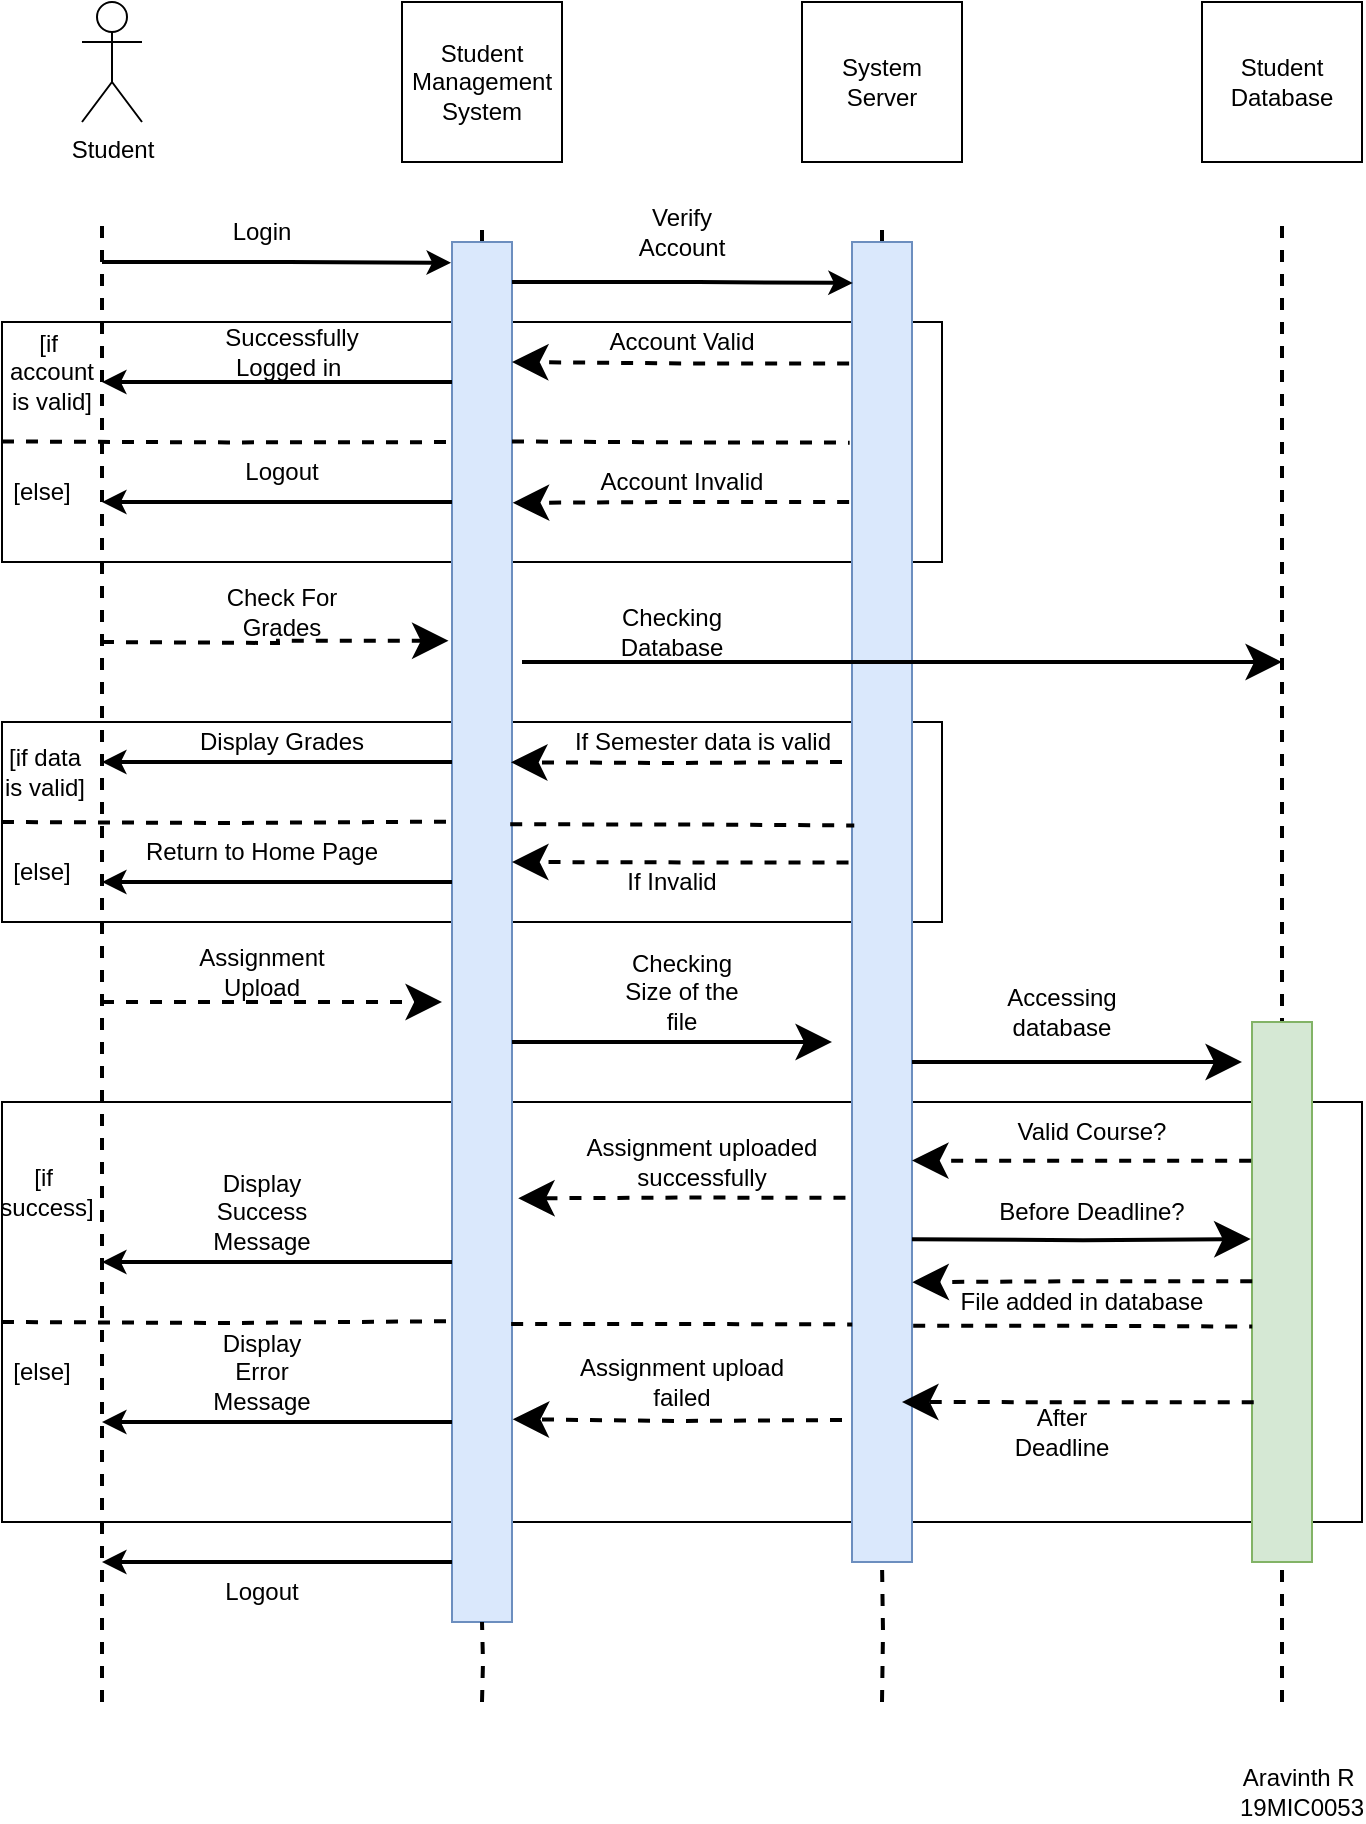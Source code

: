<mxfile version="15.9.1" type="device"><diagram id="PzwCyBsDnbdNdMXDSFGP" name="Page-1"><mxGraphModel dx="946" dy="645" grid="1" gridSize="10" guides="1" tooltips="1" connect="1" arrows="1" fold="1" page="1" pageScale="1" pageWidth="1169" pageHeight="827" math="0" shadow="0"><root><mxCell id="0"/><mxCell id="1" parent="0"/><mxCell id="CChGH7stbC5PtknIrCqe-1" value="Student" style="shape=umlActor;verticalLabelPosition=bottom;verticalAlign=top;html=1;outlineConnect=0;" parent="1" vertex="1"><mxGeometry x="270" y="10" width="30" height="60" as="geometry"/></mxCell><mxCell id="CChGH7stbC5PtknIrCqe-2" value="" style="whiteSpace=wrap;html=1;aspect=fixed;" parent="1" vertex="1"><mxGeometry x="430" y="10" width="80" height="80" as="geometry"/></mxCell><mxCell id="CChGH7stbC5PtknIrCqe-3" value="" style="whiteSpace=wrap;html=1;aspect=fixed;" parent="1" vertex="1"><mxGeometry x="630" y="10" width="80" height="80" as="geometry"/></mxCell><mxCell id="CChGH7stbC5PtknIrCqe-4" value="" style="whiteSpace=wrap;html=1;aspect=fixed;" parent="1" vertex="1"><mxGeometry x="830" y="10" width="80" height="80" as="geometry"/></mxCell><mxCell id="CChGH7stbC5PtknIrCqe-5" value="" style="rounded=0;whiteSpace=wrap;html=1;" parent="1" vertex="1"><mxGeometry x="230" y="170" width="470" height="120" as="geometry"/></mxCell><mxCell id="CChGH7stbC5PtknIrCqe-6" value="" style="rounded=0;whiteSpace=wrap;html=1;" parent="1" vertex="1"><mxGeometry x="230" y="370" width="470" height="100" as="geometry"/></mxCell><mxCell id="CChGH7stbC5PtknIrCqe-7" value="" style="rounded=0;whiteSpace=wrap;html=1;" parent="1" vertex="1"><mxGeometry x="230" y="560" width="680" height="210" as="geometry"/></mxCell><mxCell id="CChGH7stbC5PtknIrCqe-9" value="" style="endArrow=none;dashed=1;html=1;rounded=0;edgeStyle=orthogonalEdgeStyle;fontStyle=1;strokeWidth=2;" parent="1" edge="1"><mxGeometry width="50" height="50" relative="1" as="geometry"><mxPoint x="280" y="860" as="sourcePoint"/><mxPoint x="280" y="120" as="targetPoint"/></mxGeometry></mxCell><mxCell id="CChGH7stbC5PtknIrCqe-10" value="" style="endArrow=none;dashed=1;html=1;rounded=0;edgeStyle=orthogonalEdgeStyle;fontStyle=1;strokeWidth=2;startArrow=none;" parent="1" source="CChGH7stbC5PtknIrCqe-20" edge="1"><mxGeometry width="50" height="50" relative="1" as="geometry"><mxPoint x="469" y="800" as="sourcePoint"/><mxPoint x="469" y="120" as="targetPoint"/></mxGeometry></mxCell><mxCell id="CChGH7stbC5PtknIrCqe-11" value="" style="endArrow=none;dashed=1;html=1;rounded=0;edgeStyle=orthogonalEdgeStyle;fontStyle=1;strokeWidth=2;startArrow=none;" parent="1" source="CChGH7stbC5PtknIrCqe-23" edge="1"><mxGeometry width="50" height="50" relative="1" as="geometry"><mxPoint x="669" y="800" as="sourcePoint"/><mxPoint x="669" y="120" as="targetPoint"/></mxGeometry></mxCell><mxCell id="CChGH7stbC5PtknIrCqe-13" value="" style="endArrow=none;dashed=1;html=1;rounded=0;edgeStyle=orthogonalEdgeStyle;fontStyle=1;strokeWidth=2;" parent="1" edge="1"><mxGeometry width="50" height="50" relative="1" as="geometry"><mxPoint x="870" y="860" as="sourcePoint"/><mxPoint x="870" y="120" as="targetPoint"/></mxGeometry></mxCell><mxCell id="CChGH7stbC5PtknIrCqe-20" value="" style="html=1;points=[];perimeter=orthogonalPerimeter;fillColor=#dae8fc;strokeColor=#6c8ebf;" parent="1" vertex="1"><mxGeometry x="455" y="130" width="30" height="690" as="geometry"/></mxCell><mxCell id="CChGH7stbC5PtknIrCqe-22" value="" style="endArrow=none;dashed=1;html=1;rounded=0;edgeStyle=orthogonalEdgeStyle;fontStyle=1;strokeWidth=2;" parent="1" target="CChGH7stbC5PtknIrCqe-20" edge="1"><mxGeometry width="50" height="50" relative="1" as="geometry"><mxPoint x="470" y="860" as="sourcePoint"/><mxPoint x="469" y="120" as="targetPoint"/></mxGeometry></mxCell><mxCell id="CChGH7stbC5PtknIrCqe-23" value="" style="html=1;points=[];perimeter=orthogonalPerimeter;fillColor=#dae8fc;strokeColor=#6c8ebf;" parent="1" vertex="1"><mxGeometry x="655" y="130" width="30" height="660" as="geometry"/></mxCell><mxCell id="CChGH7stbC5PtknIrCqe-24" value="" style="endArrow=none;dashed=1;html=1;rounded=0;edgeStyle=orthogonalEdgeStyle;fontStyle=1;strokeWidth=2;" parent="1" target="CChGH7stbC5PtknIrCqe-23" edge="1"><mxGeometry width="50" height="50" relative="1" as="geometry"><mxPoint x="670" y="860" as="sourcePoint"/><mxPoint x="669.0" y="120" as="targetPoint"/></mxGeometry></mxCell><mxCell id="CChGH7stbC5PtknIrCqe-26" value="" style="html=1;points=[];perimeter=orthogonalPerimeter;fillColor=#d5e8d4;strokeColor=#82b366;" parent="1" vertex="1"><mxGeometry x="855" y="520" width="30" height="270" as="geometry"/></mxCell><mxCell id="CChGH7stbC5PtknIrCqe-27" value="Student Management System" style="text;html=1;strokeColor=none;fillColor=none;align=center;verticalAlign=middle;whiteSpace=wrap;rounded=0;" parent="1" vertex="1"><mxGeometry x="440" y="35" width="60" height="30" as="geometry"/></mxCell><mxCell id="CChGH7stbC5PtknIrCqe-28" value="System Server" style="text;html=1;strokeColor=none;fillColor=none;align=center;verticalAlign=middle;whiteSpace=wrap;rounded=0;" parent="1" vertex="1"><mxGeometry x="640" y="35" width="60" height="30" as="geometry"/></mxCell><mxCell id="CChGH7stbC5PtknIrCqe-29" value="Student Database" style="text;html=1;strokeColor=none;fillColor=none;align=center;verticalAlign=middle;whiteSpace=wrap;rounded=0;" parent="1" vertex="1"><mxGeometry x="840" y="35" width="60" height="30" as="geometry"/></mxCell><mxCell id="CChGH7stbC5PtknIrCqe-31" value="" style="endArrow=classic;html=1;rounded=0;strokeWidth=2;edgeStyle=orthogonalEdgeStyle;entryX=-0.016;entryY=0.015;entryDx=0;entryDy=0;entryPerimeter=0;" parent="1" target="CChGH7stbC5PtknIrCqe-20" edge="1"><mxGeometry width="50" height="50" relative="1" as="geometry"><mxPoint x="280" y="140" as="sourcePoint"/><mxPoint x="440" y="140" as="targetPoint"/><Array as="points"><mxPoint x="373" y="140"/></Array></mxGeometry></mxCell><mxCell id="CChGH7stbC5PtknIrCqe-32" value="" style="endArrow=classic;html=1;rounded=0;strokeWidth=2;edgeStyle=orthogonalEdgeStyle;entryX=0.013;entryY=0.031;entryDx=0;entryDy=0;entryPerimeter=0;" parent="1" target="CChGH7stbC5PtknIrCqe-23" edge="1"><mxGeometry width="50" height="50" relative="1" as="geometry"><mxPoint x="485" y="150" as="sourcePoint"/><mxPoint x="650" y="150" as="targetPoint"/><Array as="points"><mxPoint x="578" y="150"/></Array></mxGeometry></mxCell><mxCell id="CChGH7stbC5PtknIrCqe-33" value="Login" style="text;html=1;strokeColor=none;fillColor=none;align=center;verticalAlign=middle;whiteSpace=wrap;rounded=0;" parent="1" vertex="1"><mxGeometry x="330" y="110" width="60" height="30" as="geometry"/></mxCell><mxCell id="CChGH7stbC5PtknIrCqe-34" value="Verify Account" style="text;html=1;strokeColor=none;fillColor=none;align=center;verticalAlign=middle;whiteSpace=wrap;rounded=0;" parent="1" vertex="1"><mxGeometry x="540" y="110" width="60" height="30" as="geometry"/></mxCell><mxCell id="CChGH7stbC5PtknIrCqe-35" value="" style="endArrow=none;dashed=1;html=1;rounded=0;strokeWidth=2;edgeStyle=orthogonalEdgeStyle;entryX=-0.091;entryY=0.145;entryDx=0;entryDy=0;entryPerimeter=0;" parent="1" target="CChGH7stbC5PtknIrCqe-20" edge="1"><mxGeometry width="50" height="50" relative="1" as="geometry"><mxPoint x="230" y="229.71" as="sourcePoint"/><mxPoint x="300" y="229.71" as="targetPoint"/></mxGeometry></mxCell><mxCell id="CChGH7stbC5PtknIrCqe-39" value="" style="endArrow=none;dashed=1;html=1;rounded=0;strokeWidth=2;edgeStyle=orthogonalEdgeStyle;entryX=-0.039;entryY=0.152;entryDx=0;entryDy=0;entryPerimeter=0;" parent="1" target="CChGH7stbC5PtknIrCqe-23" edge="1"><mxGeometry width="50" height="50" relative="1" as="geometry"><mxPoint x="485" y="229.71" as="sourcePoint"/><mxPoint x="535" y="229.71" as="targetPoint"/></mxGeometry></mxCell><mxCell id="CChGH7stbC5PtknIrCqe-41" value="" style="endArrow=none;dashed=1;html=1;rounded=0;strokeWidth=2;edgeStyle=orthogonalEdgeStyle;entryX=-0.012;entryY=0.42;entryDx=0;entryDy=0;entryPerimeter=0;" parent="1" target="CChGH7stbC5PtknIrCqe-20" edge="1"><mxGeometry width="50" height="50" relative="1" as="geometry"><mxPoint x="230" y="420" as="sourcePoint"/><mxPoint x="340" y="420" as="targetPoint"/></mxGeometry></mxCell><mxCell id="CChGH7stbC5PtknIrCqe-42" value="" style="endArrow=none;dashed=1;html=1;rounded=0;strokeWidth=2;edgeStyle=orthogonalEdgeStyle;exitX=0.97;exitY=0.422;exitDx=0;exitDy=0;exitPerimeter=0;entryX=0.038;entryY=0.442;entryDx=0;entryDy=0;entryPerimeter=0;" parent="1" source="CChGH7stbC5PtknIrCqe-20" target="CChGH7stbC5PtknIrCqe-23" edge="1"><mxGeometry width="50" height="50" relative="1" as="geometry"><mxPoint x="540" y="460" as="sourcePoint"/><mxPoint x="590" y="410" as="targetPoint"/></mxGeometry></mxCell><mxCell id="CChGH7stbC5PtknIrCqe-44" value="" style="endArrow=none;dashed=1;html=1;rounded=0;strokeWidth=2;edgeStyle=orthogonalEdgeStyle;entryX=-0.017;entryY=0.782;entryDx=0;entryDy=0;entryPerimeter=0;" parent="1" target="CChGH7stbC5PtknIrCqe-20" edge="1"><mxGeometry width="50" height="50" relative="1" as="geometry"><mxPoint x="230" y="670" as="sourcePoint"/><mxPoint x="320" y="670" as="targetPoint"/></mxGeometry></mxCell><mxCell id="CChGH7stbC5PtknIrCqe-45" value="" style="endArrow=none;dashed=1;html=1;rounded=0;strokeWidth=2;edgeStyle=orthogonalEdgeStyle;entryX=0.004;entryY=0.82;entryDx=0;entryDy=0;entryPerimeter=0;exitX=0.986;exitY=0.784;exitDx=0;exitDy=0;exitPerimeter=0;" parent="1" source="CChGH7stbC5PtknIrCqe-20" target="CChGH7stbC5PtknIrCqe-23" edge="1"><mxGeometry width="50" height="50" relative="1" as="geometry"><mxPoint x="540" y="690" as="sourcePoint"/><mxPoint x="590" y="640" as="targetPoint"/></mxGeometry></mxCell><mxCell id="CChGH7stbC5PtknIrCqe-46" value="" style="endArrow=none;dashed=1;html=1;rounded=0;strokeWidth=2;edgeStyle=orthogonalEdgeStyle;entryX=0.004;entryY=0.564;entryDx=0;entryDy=0;entryPerimeter=0;exitX=1.02;exitY=0.821;exitDx=0;exitDy=0;exitPerimeter=0;" parent="1" source="CChGH7stbC5PtknIrCqe-23" target="CChGH7stbC5PtknIrCqe-26" edge="1"><mxGeometry width="50" height="50" relative="1" as="geometry"><mxPoint x="690" y="670" as="sourcePoint"/><mxPoint x="810" y="640" as="targetPoint"/></mxGeometry></mxCell><mxCell id="CChGH7stbC5PtknIrCqe-47" value="" style="endArrow=classic;html=1;rounded=0;strokeWidth=2;edgeStyle=orthogonalEdgeStyle;" parent="1" edge="1"><mxGeometry width="50" height="50" relative="1" as="geometry"><mxPoint x="455" y="200" as="sourcePoint"/><mxPoint x="280" y="200" as="targetPoint"/></mxGeometry></mxCell><mxCell id="CChGH7stbC5PtknIrCqe-48" value="" style="endArrow=classic;html=1;rounded=0;strokeWidth=2;edgeStyle=orthogonalEdgeStyle;" parent="1" edge="1"><mxGeometry width="50" height="50" relative="1" as="geometry"><mxPoint x="455" y="260" as="sourcePoint"/><mxPoint x="280" y="260" as="targetPoint"/></mxGeometry></mxCell><mxCell id="CChGH7stbC5PtknIrCqe-49" value="" style="endArrow=classic;html=1;rounded=0;strokeWidth=2;edgeStyle=orthogonalEdgeStyle;" parent="1" edge="1"><mxGeometry width="50" height="50" relative="1" as="geometry"><mxPoint x="455" y="390" as="sourcePoint"/><mxPoint x="280" y="390" as="targetPoint"/></mxGeometry></mxCell><mxCell id="CChGH7stbC5PtknIrCqe-50" value="" style="endArrow=classic;html=1;rounded=0;strokeWidth=2;edgeStyle=orthogonalEdgeStyle;" parent="1" edge="1"><mxGeometry width="50" height="50" relative="1" as="geometry"><mxPoint x="455" y="450" as="sourcePoint"/><mxPoint x="280" y="450" as="targetPoint"/></mxGeometry></mxCell><mxCell id="CChGH7stbC5PtknIrCqe-51" value="" style="endArrow=classic;html=1;rounded=0;strokeWidth=2;edgeStyle=orthogonalEdgeStyle;" parent="1" edge="1"><mxGeometry width="50" height="50" relative="1" as="geometry"><mxPoint x="455" y="640" as="sourcePoint"/><mxPoint x="280" y="640" as="targetPoint"/></mxGeometry></mxCell><mxCell id="CChGH7stbC5PtknIrCqe-52" value="" style="endArrow=classic;dashed=1;endFill=1;endSize=12;html=1;rounded=0;strokeWidth=2;edgeStyle=orthogonalEdgeStyle;exitX=-0.048;exitY=0.092;exitDx=0;exitDy=0;exitPerimeter=0;" parent="1" source="CChGH7stbC5PtknIrCqe-23" edge="1"><mxGeometry width="160" relative="1" as="geometry"><mxPoint x="565" y="190" as="sourcePoint"/><mxPoint x="485" y="190" as="targetPoint"/></mxGeometry></mxCell><mxCell id="CChGH7stbC5PtknIrCqe-54" value="" style="endArrow=classic;dashed=1;endFill=1;endSize=12;html=1;rounded=0;strokeWidth=2;edgeStyle=orthogonalEdgeStyle;exitX=-0.048;exitY=0.197;exitDx=0;exitDy=0;exitPerimeter=0;entryX=1.012;entryY=0.189;entryDx=0;entryDy=0;entryPerimeter=0;" parent="1" source="CChGH7stbC5PtknIrCqe-23" target="CChGH7stbC5PtknIrCqe-20" edge="1"><mxGeometry width="160" relative="1" as="geometry"><mxPoint x="663.56" y="200.72" as="sourcePoint"/><mxPoint x="495" y="200" as="targetPoint"/></mxGeometry></mxCell><mxCell id="CChGH7stbC5PtknIrCqe-55" value="" style="endArrow=classic;dashed=1;endFill=1;endSize=12;html=1;rounded=0;strokeWidth=2;edgeStyle=orthogonalEdgeStyle;entryX=1.103;entryY=0.693;entryDx=0;entryDy=0;entryPerimeter=0;exitX=-0.109;exitY=0.724;exitDx=0;exitDy=0;exitPerimeter=0;" parent="1" source="CChGH7stbC5PtknIrCqe-23" target="CChGH7stbC5PtknIrCqe-20" edge="1"><mxGeometry width="160" relative="1" as="geometry"><mxPoint x="570" y="570" as="sourcePoint"/><mxPoint x="650" y="620" as="targetPoint"/></mxGeometry></mxCell><mxCell id="CChGH7stbC5PtknIrCqe-58" value="" style="endArrow=classic;dashed=1;endFill=1;endSize=12;html=1;rounded=0;strokeWidth=2;edgeStyle=orthogonalEdgeStyle;entryX=0.983;entryY=0.377;entryDx=0;entryDy=0;entryPerimeter=0;" parent="1" target="CChGH7stbC5PtknIrCqe-20" edge="1"><mxGeometry width="160" relative="1" as="geometry"><mxPoint x="650" y="390" as="sourcePoint"/><mxPoint x="860" y="510" as="targetPoint"/></mxGeometry></mxCell><mxCell id="CChGH7stbC5PtknIrCqe-59" value="" style="endArrow=classic;dashed=1;endFill=1;endSize=12;html=1;rounded=0;strokeWidth=2;edgeStyle=orthogonalEdgeStyle;exitX=-0.058;exitY=0.47;exitDx=0;exitDy=0;exitPerimeter=0;" parent="1" source="CChGH7stbC5PtknIrCqe-23" edge="1"><mxGeometry width="160" relative="1" as="geometry"><mxPoint x="595" y="440" as="sourcePoint"/><mxPoint x="485" y="440" as="targetPoint"/></mxGeometry></mxCell><mxCell id="CChGH7stbC5PtknIrCqe-60" value="Successfully Logged in&amp;nbsp;" style="text;html=1;strokeColor=none;fillColor=none;align=center;verticalAlign=middle;whiteSpace=wrap;rounded=0;" parent="1" vertex="1"><mxGeometry x="330" y="170" width="90" height="30" as="geometry"/></mxCell><mxCell id="CChGH7stbC5PtknIrCqe-61" value="Logout" style="text;html=1;strokeColor=none;fillColor=none;align=center;verticalAlign=middle;whiteSpace=wrap;rounded=0;" parent="1" vertex="1"><mxGeometry x="310" y="230" width="120" height="30" as="geometry"/></mxCell><mxCell id="CChGH7stbC5PtknIrCqe-62" value="[if&amp;nbsp; account is valid]" style="text;html=1;strokeColor=none;fillColor=none;align=center;verticalAlign=middle;whiteSpace=wrap;rounded=0;" parent="1" vertex="1"><mxGeometry x="235" y="180" width="40" height="30" as="geometry"/></mxCell><mxCell id="CChGH7stbC5PtknIrCqe-63" value="[else]" style="text;html=1;strokeColor=none;fillColor=none;align=center;verticalAlign=middle;whiteSpace=wrap;rounded=0;" parent="1" vertex="1"><mxGeometry x="235" y="240" width="30" height="30" as="geometry"/></mxCell><mxCell id="CChGH7stbC5PtknIrCqe-64" value="Display Grades" style="text;html=1;strokeColor=none;fillColor=none;align=center;verticalAlign=middle;whiteSpace=wrap;rounded=0;" parent="1" vertex="1"><mxGeometry x="310" y="370" width="120" height="20" as="geometry"/></mxCell><mxCell id="CChGH7stbC5PtknIrCqe-65" value="Return to Home Page" style="text;html=1;strokeColor=none;fillColor=none;align=center;verticalAlign=middle;whiteSpace=wrap;rounded=0;" parent="1" vertex="1"><mxGeometry x="300" y="420" width="120" height="30" as="geometry"/></mxCell><mxCell id="CChGH7stbC5PtknIrCqe-66" value="" style="endArrow=classic;html=1;rounded=0;strokeWidth=2;edgeStyle=orthogonalEdgeStyle;" parent="1" edge="1"><mxGeometry width="50" height="50" relative="1" as="geometry"><mxPoint x="455" y="790" as="sourcePoint"/><mxPoint x="280" y="790" as="targetPoint"/></mxGeometry></mxCell><mxCell id="CChGH7stbC5PtknIrCqe-67" value="Logout" style="text;html=1;strokeColor=none;fillColor=none;align=center;verticalAlign=middle;whiteSpace=wrap;rounded=0;" parent="1" vertex="1"><mxGeometry x="300" y="790" width="120" height="30" as="geometry"/></mxCell><mxCell id="CChGH7stbC5PtknIrCqe-68" value="Display Success Message" style="text;html=1;strokeColor=none;fillColor=none;align=center;verticalAlign=middle;whiteSpace=wrap;rounded=0;" parent="1" vertex="1"><mxGeometry x="330" y="600" width="60" height="30" as="geometry"/></mxCell><mxCell id="CChGH7stbC5PtknIrCqe-69" value="[else]" style="text;html=1;strokeColor=none;fillColor=none;align=center;verticalAlign=middle;whiteSpace=wrap;rounded=0;" parent="1" vertex="1"><mxGeometry x="235" y="680" width="30" height="30" as="geometry"/></mxCell><mxCell id="CChGH7stbC5PtknIrCqe-70" value="[if&amp;nbsp; success]" style="text;html=1;strokeColor=none;fillColor=none;align=center;verticalAlign=middle;whiteSpace=wrap;rounded=0;" parent="1" vertex="1"><mxGeometry x="235" y="580" width="35" height="50" as="geometry"/></mxCell><mxCell id="CChGH7stbC5PtknIrCqe-71" value="" style="endArrow=classic;dashed=1;endFill=1;endSize=12;html=1;rounded=0;strokeWidth=2;edgeStyle=orthogonalEdgeStyle;entryX=1.012;entryY=0.853;entryDx=0;entryDy=0;entryPerimeter=0;" parent="1" target="CChGH7stbC5PtknIrCqe-20" edge="1"><mxGeometry width="160" relative="1" as="geometry"><mxPoint x="650" y="719" as="sourcePoint"/><mxPoint x="498.09" y="618.17" as="targetPoint"/></mxGeometry></mxCell><mxCell id="CChGH7stbC5PtknIrCqe-72" value="[if data is valid]" style="text;html=1;strokeColor=none;fillColor=none;align=center;verticalAlign=middle;whiteSpace=wrap;rounded=0;" parent="1" vertex="1"><mxGeometry x="230" y="380" width="42.5" height="30" as="geometry"/></mxCell><mxCell id="CChGH7stbC5PtknIrCqe-73" value="[else]" style="text;html=1;strokeColor=none;fillColor=none;align=center;verticalAlign=middle;whiteSpace=wrap;rounded=0;" parent="1" vertex="1"><mxGeometry x="235" y="430" width="30" height="30" as="geometry"/></mxCell><mxCell id="CChGH7stbC5PtknIrCqe-74" value="" style="endArrow=classic;dashed=1;endFill=1;endSize=12;html=1;rounded=0;strokeWidth=2;edgeStyle=orthogonalEdgeStyle;entryX=-0.058;entryY=0.289;entryDx=0;entryDy=0;entryPerimeter=0;" parent="1" target="CChGH7stbC5PtknIrCqe-20" edge="1"><mxGeometry width="160" relative="1" as="geometry"><mxPoint x="280" y="330" as="sourcePoint"/><mxPoint x="440" y="330" as="targetPoint"/></mxGeometry></mxCell><mxCell id="CChGH7stbC5PtknIrCqe-75" value="Check For Grades" style="text;html=1;strokeColor=none;fillColor=none;align=center;verticalAlign=middle;whiteSpace=wrap;rounded=0;" parent="1" vertex="1"><mxGeometry x="340" y="300" width="60" height="30" as="geometry"/></mxCell><mxCell id="CChGH7stbC5PtknIrCqe-77" value="" style="endArrow=classic;dashed=1;endFill=1;endSize=12;html=1;rounded=0;strokeWidth=2;edgeStyle=orthogonalEdgeStyle;" parent="1" edge="1"><mxGeometry width="160" relative="1" as="geometry"><mxPoint x="280" y="510" as="sourcePoint"/><mxPoint x="450" y="510" as="targetPoint"/></mxGeometry></mxCell><mxCell id="CChGH7stbC5PtknIrCqe-78" value="Assignment Upload" style="text;html=1;strokeColor=none;fillColor=none;align=center;verticalAlign=middle;whiteSpace=wrap;rounded=0;" parent="1" vertex="1"><mxGeometry x="330" y="480" width="60" height="30" as="geometry"/></mxCell><mxCell id="CChGH7stbC5PtknIrCqe-79" value="Account Valid" style="text;html=1;strokeColor=none;fillColor=none;align=center;verticalAlign=middle;whiteSpace=wrap;rounded=0;" parent="1" vertex="1"><mxGeometry x="525" y="170" width="90" height="20" as="geometry"/></mxCell><mxCell id="CChGH7stbC5PtknIrCqe-80" value="Account Invalid" style="text;html=1;strokeColor=none;fillColor=none;align=center;verticalAlign=middle;whiteSpace=wrap;rounded=0;" parent="1" vertex="1"><mxGeometry x="525" y="240" width="90" height="20" as="geometry"/></mxCell><mxCell id="CChGH7stbC5PtknIrCqe-81" value="If Semester data is valid" style="text;html=1;strokeColor=none;fillColor=none;align=center;verticalAlign=middle;whiteSpace=wrap;rounded=0;" parent="1" vertex="1"><mxGeometry x="507.5" y="370" width="145" height="20" as="geometry"/></mxCell><mxCell id="CChGH7stbC5PtknIrCqe-82" value="If Invalid" style="text;html=1;strokeColor=none;fillColor=none;align=center;verticalAlign=middle;whiteSpace=wrap;rounded=0;" parent="1" vertex="1"><mxGeometry x="520" y="440" width="90" height="20" as="geometry"/></mxCell><mxCell id="CChGH7stbC5PtknIrCqe-83" value="Assignment uploaded successfully" style="text;html=1;strokeColor=none;fillColor=none;align=center;verticalAlign=middle;whiteSpace=wrap;rounded=0;" parent="1" vertex="1"><mxGeometry x="520" y="580" width="120" height="20" as="geometry"/></mxCell><mxCell id="CChGH7stbC5PtknIrCqe-84" value="Assignment upload failed" style="text;html=1;strokeColor=none;fillColor=none;align=center;verticalAlign=middle;whiteSpace=wrap;rounded=0;" parent="1" vertex="1"><mxGeometry x="510" y="690" width="120" height="20" as="geometry"/></mxCell><mxCell id="CChGH7stbC5PtknIrCqe-86" value="" style="endArrow=classic;endFill=1;endSize=12;html=1;rounded=0;strokeWidth=2;edgeStyle=orthogonalEdgeStyle;" parent="1" edge="1"><mxGeometry width="160" relative="1" as="geometry"><mxPoint x="490" y="340" as="sourcePoint"/><mxPoint x="870" y="340" as="targetPoint"/></mxGeometry></mxCell><mxCell id="CChGH7stbC5PtknIrCqe-87" value="Checking Database" style="text;html=1;strokeColor=none;fillColor=none;align=center;verticalAlign=middle;whiteSpace=wrap;rounded=0;" parent="1" vertex="1"><mxGeometry x="535" y="310" width="60" height="30" as="geometry"/></mxCell><mxCell id="CChGH7stbC5PtknIrCqe-88" value="" style="endArrow=classic;endFill=1;endSize=12;html=1;rounded=0;strokeWidth=2;edgeStyle=orthogonalEdgeStyle;" parent="1" edge="1"><mxGeometry width="160" relative="1" as="geometry"><mxPoint x="485" y="530" as="sourcePoint"/><mxPoint x="645" y="530" as="targetPoint"/></mxGeometry></mxCell><mxCell id="CChGH7stbC5PtknIrCqe-89" value="Checking Size of the file" style="text;html=1;strokeColor=none;fillColor=none;align=center;verticalAlign=middle;whiteSpace=wrap;rounded=0;" parent="1" vertex="1"><mxGeometry x="540" y="490" width="60" height="30" as="geometry"/></mxCell><mxCell id="CChGH7stbC5PtknIrCqe-90" value="" style="endArrow=classic;endFill=1;endSize=12;html=1;rounded=0;strokeWidth=2;edgeStyle=orthogonalEdgeStyle;" parent="1" edge="1"><mxGeometry width="160" relative="1" as="geometry"><mxPoint x="685" y="540" as="sourcePoint"/><mxPoint x="850" y="540" as="targetPoint"/></mxGeometry></mxCell><mxCell id="CChGH7stbC5PtknIrCqe-91" value="Accessing database" style="text;html=1;strokeColor=none;fillColor=none;align=center;verticalAlign=middle;whiteSpace=wrap;rounded=0;" parent="1" vertex="1"><mxGeometry x="730" y="500" width="60" height="30" as="geometry"/></mxCell><mxCell id="CChGH7stbC5PtknIrCqe-92" value="" style="endArrow=classic;endFill=1;endSize=12;html=1;rounded=0;strokeWidth=2;edgeStyle=orthogonalEdgeStyle;entryX=-0.023;entryY=0.402;entryDx=0;entryDy=0;entryPerimeter=0;" parent="1" target="CChGH7stbC5PtknIrCqe-26" edge="1"><mxGeometry width="160" relative="1" as="geometry"><mxPoint x="685" y="628.57" as="sourcePoint"/><mxPoint x="845" y="628.57" as="targetPoint"/></mxGeometry></mxCell><mxCell id="CChGH7stbC5PtknIrCqe-93" value="Before Deadline?" style="text;html=1;strokeColor=none;fillColor=none;align=center;verticalAlign=middle;whiteSpace=wrap;rounded=0;" parent="1" vertex="1"><mxGeometry x="720" y="600" width="110" height="30" as="geometry"/></mxCell><mxCell id="CChGH7stbC5PtknIrCqe-94" value="" style="endArrow=classic;dashed=1;endFill=1;endSize=12;html=1;rounded=0;strokeWidth=2;edgeStyle=orthogonalEdgeStyle;exitX=-0.014;exitY=0.257;exitDx=0;exitDy=0;exitPerimeter=0;" parent="1" source="CChGH7stbC5PtknIrCqe-26" edge="1"><mxGeometry width="160" relative="1" as="geometry"><mxPoint x="805" y="589.29" as="sourcePoint"/><mxPoint x="685" y="589.29" as="targetPoint"/></mxGeometry></mxCell><mxCell id="CChGH7stbC5PtknIrCqe-95" value="" style="endArrow=classic;dashed=1;endFill=1;endSize=12;html=1;rounded=0;strokeWidth=2;edgeStyle=orthogonalEdgeStyle;exitX=0.029;exitY=0.704;exitDx=0;exitDy=0;exitPerimeter=0;" parent="1" source="CChGH7stbC5PtknIrCqe-26" edge="1"><mxGeometry width="160" relative="1" as="geometry"><mxPoint x="690" y="710" as="sourcePoint"/><mxPoint x="680" y="710" as="targetPoint"/></mxGeometry></mxCell><mxCell id="CChGH7stbC5PtknIrCqe-96" value="" style="endArrow=classic;dashed=1;endFill=1;endSize=12;html=1;rounded=0;strokeWidth=2;edgeStyle=orthogonalEdgeStyle;exitX=0.004;exitY=0.48;exitDx=0;exitDy=0;exitPerimeter=0;entryX=1.007;entryY=0.788;entryDx=0;entryDy=0;entryPerimeter=0;" parent="1" source="CChGH7stbC5PtknIrCqe-26" target="CChGH7stbC5PtknIrCqe-23" edge="1"><mxGeometry width="160" relative="1" as="geometry"><mxPoint x="865.87" y="720.08" as="sourcePoint"/><mxPoint x="690" y="720" as="targetPoint"/></mxGeometry></mxCell><mxCell id="CChGH7stbC5PtknIrCqe-98" value="After Deadline" style="text;html=1;strokeColor=none;fillColor=none;align=center;verticalAlign=middle;whiteSpace=wrap;rounded=0;" parent="1" vertex="1"><mxGeometry x="730" y="710" width="60" height="30" as="geometry"/></mxCell><mxCell id="CChGH7stbC5PtknIrCqe-99" value="File added in database" style="text;html=1;strokeColor=none;fillColor=none;align=center;verticalAlign=middle;whiteSpace=wrap;rounded=0;" parent="1" vertex="1"><mxGeometry x="700" y="650" width="140" height="20" as="geometry"/></mxCell><mxCell id="CChGH7stbC5PtknIrCqe-100" value="Valid Course?" style="text;html=1;strokeColor=none;fillColor=none;align=center;verticalAlign=middle;whiteSpace=wrap;rounded=0;" parent="1" vertex="1"><mxGeometry x="720" y="560" width="110" height="30" as="geometry"/></mxCell><mxCell id="vbPo3uIOYRxvjFC8aBTQ-3" value="" style="endArrow=classic;html=1;rounded=0;strokeWidth=2;edgeStyle=orthogonalEdgeStyle;" parent="1" edge="1"><mxGeometry width="50" height="50" relative="1" as="geometry"><mxPoint x="455" y="720" as="sourcePoint"/><mxPoint x="280" y="720" as="targetPoint"/></mxGeometry></mxCell><mxCell id="vbPo3uIOYRxvjFC8aBTQ-4" value="Display Error Message" style="text;html=1;strokeColor=none;fillColor=none;align=center;verticalAlign=middle;whiteSpace=wrap;rounded=0;" parent="1" vertex="1"><mxGeometry x="330" y="680" width="60" height="30" as="geometry"/></mxCell><mxCell id="dwm1HHmPXaFg6IMAQL57-1" value="Aravinth R&amp;nbsp;&lt;br&gt;19MIC0053" style="text;html=1;strokeColor=none;fillColor=none;align=center;verticalAlign=middle;whiteSpace=wrap;rounded=0;" vertex="1" parent="1"><mxGeometry x="850" y="890" width="60" height="30" as="geometry"/></mxCell></root></mxGraphModel></diagram></mxfile>